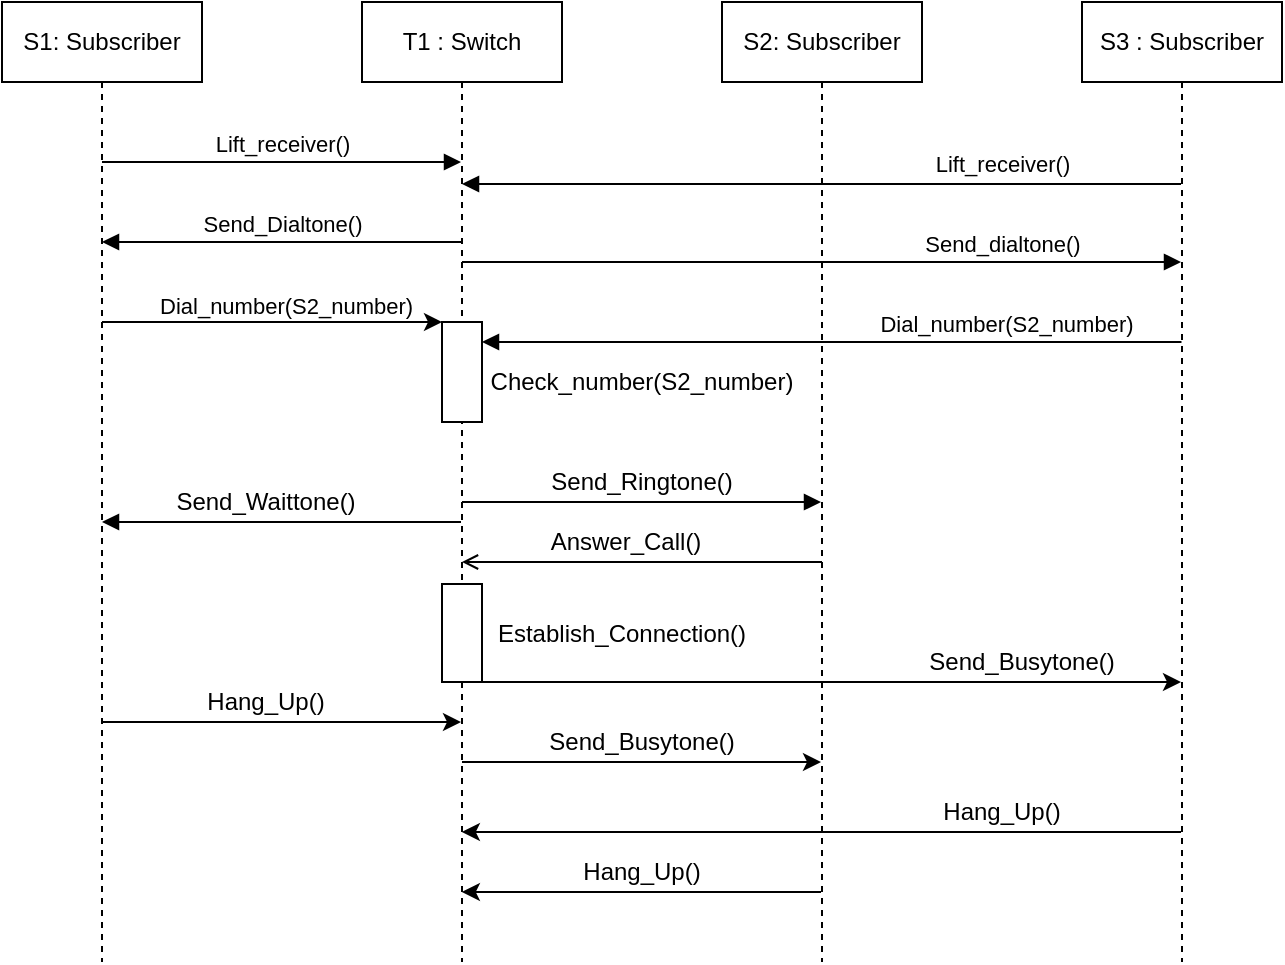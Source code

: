 <mxfile version="21.0.10" type="github">
  <diagram name="Page-1" id="2YBvvXClWsGukQMizWep">
    <mxGraphModel dx="1040" dy="572" grid="1" gridSize="10" guides="1" tooltips="1" connect="1" arrows="1" fold="1" page="1" pageScale="1" pageWidth="850" pageHeight="1100" math="0" shadow="0">
      <root>
        <mxCell id="0" />
        <mxCell id="1" parent="0" />
        <mxCell id="aM9ryv3xv72pqoxQDRHE-1" value="S1: Subscriber" style="shape=umlLifeline;perimeter=lifelinePerimeter;whiteSpace=wrap;html=1;container=0;dropTarget=0;collapsible=0;recursiveResize=0;outlineConnect=0;portConstraint=eastwest;newEdgeStyle={&quot;edgeStyle&quot;:&quot;elbowEdgeStyle&quot;,&quot;elbow&quot;:&quot;vertical&quot;,&quot;curved&quot;:0,&quot;rounded&quot;:0};" parent="1" vertex="1">
          <mxGeometry x="40" y="40" width="100" height="480" as="geometry" />
        </mxCell>
        <mxCell id="aM9ryv3xv72pqoxQDRHE-5" value="T1 : Switch" style="shape=umlLifeline;perimeter=lifelinePerimeter;whiteSpace=wrap;html=1;container=0;dropTarget=0;collapsible=0;recursiveResize=0;outlineConnect=0;portConstraint=eastwest;newEdgeStyle={&quot;edgeStyle&quot;:&quot;elbowEdgeStyle&quot;,&quot;elbow&quot;:&quot;vertical&quot;,&quot;curved&quot;:0,&quot;rounded&quot;:0};" parent="1" vertex="1">
          <mxGeometry x="220" y="40" width="100" height="480" as="geometry" />
        </mxCell>
        <mxCell id="aM9ryv3xv72pqoxQDRHE-7" value="Lift_receiver()" style="html=1;verticalAlign=bottom;endArrow=block;edgeStyle=elbowEdgeStyle;elbow=vertical;curved=0;rounded=0;" parent="1" source="aM9ryv3xv72pqoxQDRHE-1" target="aM9ryv3xv72pqoxQDRHE-5" edge="1">
          <mxGeometry relative="1" as="geometry">
            <mxPoint x="95" y="120" as="sourcePoint" />
            <Array as="points">
              <mxPoint x="180" y="120" />
            </Array>
            <mxPoint x="265" y="120" as="targetPoint" />
          </mxGeometry>
        </mxCell>
        <mxCell id="aM9ryv3xv72pqoxQDRHE-9" value="Send_Dialtone()" style="html=1;verticalAlign=bottom;endArrow=block;edgeStyle=elbowEdgeStyle;elbow=vertical;curved=0;rounded=0;" parent="1" source="aM9ryv3xv72pqoxQDRHE-5" target="aM9ryv3xv72pqoxQDRHE-1" edge="1">
          <mxGeometry x="-0.003" relative="1" as="geometry">
            <mxPoint x="265" y="160" as="sourcePoint" />
            <Array as="points">
              <mxPoint x="190" y="160" />
            </Array>
            <mxPoint x="100" y="160" as="targetPoint" />
            <mxPoint as="offset" />
          </mxGeometry>
        </mxCell>
        <mxCell id="EqJZIkMwqrJyzHFm_u4r-1" value="S2: Subscriber" style="shape=umlLifeline;perimeter=lifelinePerimeter;whiteSpace=wrap;html=1;container=0;dropTarget=0;collapsible=0;recursiveResize=0;outlineConnect=0;portConstraint=eastwest;newEdgeStyle={&quot;edgeStyle&quot;:&quot;elbowEdgeStyle&quot;,&quot;elbow&quot;:&quot;vertical&quot;,&quot;curved&quot;:0,&quot;rounded&quot;:0};" parent="1" vertex="1">
          <mxGeometry x="400" y="40" width="100" height="480" as="geometry" />
        </mxCell>
        <mxCell id="EqJZIkMwqrJyzHFm_u4r-4" value="S3 : Subscriber" style="shape=umlLifeline;perimeter=lifelinePerimeter;whiteSpace=wrap;html=1;container=0;dropTarget=0;collapsible=0;recursiveResize=0;outlineConnect=0;portConstraint=eastwest;newEdgeStyle={&quot;edgeStyle&quot;:&quot;elbowEdgeStyle&quot;,&quot;elbow&quot;:&quot;vertical&quot;,&quot;curved&quot;:0,&quot;rounded&quot;:0};" parent="1" vertex="1">
          <mxGeometry x="580" y="40" width="100" height="480" as="geometry" />
        </mxCell>
        <mxCell id="EqJZIkMwqrJyzHFm_u4r-8" value="Lift_receiver()" style="html=1;verticalAlign=bottom;endArrow=block;edgeStyle=elbowEdgeStyle;elbow=vertical;curved=0;rounded=0;" parent="1" edge="1">
          <mxGeometry x="-0.502" y="-1" relative="1" as="geometry">
            <mxPoint x="629.5" y="131" as="sourcePoint" />
            <Array as="points">
              <mxPoint x="550" y="131" />
            </Array>
            <mxPoint x="270.012" y="131" as="targetPoint" />
            <mxPoint as="offset" />
          </mxGeometry>
        </mxCell>
        <mxCell id="EqJZIkMwqrJyzHFm_u4r-10" value="" style="endArrow=classic;html=1;rounded=0;" parent="1" edge="1">
          <mxGeometry width="50" height="50" relative="1" as="geometry">
            <mxPoint x="90" y="200" as="sourcePoint" />
            <mxPoint x="260" y="200" as="targetPoint" />
          </mxGeometry>
        </mxCell>
        <mxCell id="EqJZIkMwqrJyzHFm_u4r-11" value="&lt;div style=&quot;text-align: center;&quot;&gt;&lt;span style=&quot;font-size: 11px; background-color: rgb(255, 255, 255);&quot;&gt;Dial_number(S2_number)&lt;/span&gt;&lt;/div&gt;" style="text;whiteSpace=wrap;html=1;" parent="1" vertex="1">
          <mxGeometry x="117" y="178" width="110" height="40" as="geometry" />
        </mxCell>
        <mxCell id="EqJZIkMwqrJyzHFm_u4r-13" value="Dial_number(S2_number)" style="html=1;verticalAlign=bottom;endArrow=block;edgeStyle=elbowEdgeStyle;elbow=vertical;curved=0;rounded=0;entryX=1;entryY=0.2;entryDx=0;entryDy=0;entryPerimeter=0;" parent="1" edge="1" target="EqJZIkMwqrJyzHFm_u4r-15">
          <mxGeometry x="-0.501" relative="1" as="geometry">
            <mxPoint x="629.74" y="210" as="sourcePoint" />
            <Array as="points">
              <mxPoint x="550.24" y="210" />
            </Array>
            <mxPoint x="300" y="210" as="targetPoint" />
            <mxPoint as="offset" />
          </mxGeometry>
        </mxCell>
        <mxCell id="EqJZIkMwqrJyzHFm_u4r-14" value="Send_dialtone()" style="html=1;verticalAlign=bottom;endArrow=block;edgeStyle=elbowEdgeStyle;elbow=vertical;curved=0;rounded=0;" parent="1" target="EqJZIkMwqrJyzHFm_u4r-4" edge="1">
          <mxGeometry x="0.502" relative="1" as="geometry">
            <mxPoint x="270" y="170" as="sourcePoint" />
            <Array as="points">
              <mxPoint x="360" y="170" />
            </Array>
            <mxPoint x="449" y="170" as="targetPoint" />
            <mxPoint as="offset" />
          </mxGeometry>
        </mxCell>
        <mxCell id="EqJZIkMwqrJyzHFm_u4r-15" value="" style="rounded=0;whiteSpace=wrap;html=1;fillColor=default;" parent="1" vertex="1">
          <mxGeometry x="260" y="200" width="20" height="50" as="geometry" />
        </mxCell>
        <mxCell id="EqJZIkMwqrJyzHFm_u4r-16" value="Check_number(S2_number)" style="text;html=1;strokeColor=none;fillColor=none;align=center;verticalAlign=middle;whiteSpace=wrap;rounded=0;" parent="1" vertex="1">
          <mxGeometry x="330" y="220" width="60" height="20" as="geometry" />
        </mxCell>
        <mxCell id="XLKh74v3LGf8ZJLROf0C-1" value="" style="endArrow=block;html=1;rounded=0;endFill=1;" edge="1" parent="1" source="aM9ryv3xv72pqoxQDRHE-5" target="EqJZIkMwqrJyzHFm_u4r-1">
          <mxGeometry width="50" height="50" relative="1" as="geometry">
            <mxPoint x="360" y="300" as="sourcePoint" />
            <mxPoint x="410" y="250" as="targetPoint" />
            <Array as="points">
              <mxPoint x="360" y="290" />
            </Array>
          </mxGeometry>
        </mxCell>
        <mxCell id="XLKh74v3LGf8ZJLROf0C-2" value="Send_Ringtone()" style="text;html=1;strokeColor=none;fillColor=none;align=center;verticalAlign=middle;whiteSpace=wrap;rounded=0;" vertex="1" parent="1">
          <mxGeometry x="330" y="270" width="60" height="20" as="geometry" />
        </mxCell>
        <mxCell id="XLKh74v3LGf8ZJLROf0C-3" value="" style="endArrow=block;html=1;rounded=0;endFill=1;" edge="1" parent="1" source="aM9ryv3xv72pqoxQDRHE-5" target="aM9ryv3xv72pqoxQDRHE-1">
          <mxGeometry width="50" height="50" relative="1" as="geometry">
            <mxPoint x="360" y="270" as="sourcePoint" />
            <mxPoint x="410" y="220" as="targetPoint" />
            <Array as="points">
              <mxPoint x="180" y="300" />
            </Array>
          </mxGeometry>
        </mxCell>
        <mxCell id="XLKh74v3LGf8ZJLROf0C-4" value="Send_Waittone()" style="text;html=1;strokeColor=none;fillColor=none;align=center;verticalAlign=middle;whiteSpace=wrap;rounded=0;" vertex="1" parent="1">
          <mxGeometry x="142" y="280" width="60" height="20" as="geometry" />
        </mxCell>
        <mxCell id="XLKh74v3LGf8ZJLROf0C-5" value="" style="endArrow=open;html=1;rounded=0;endFill=0;" edge="1" parent="1" target="aM9ryv3xv72pqoxQDRHE-5">
          <mxGeometry width="50" height="50" relative="1" as="geometry">
            <mxPoint x="450" y="320" as="sourcePoint" />
            <mxPoint x="280" y="320" as="targetPoint" />
            <Array as="points">
              <mxPoint x="360" y="320" />
            </Array>
          </mxGeometry>
        </mxCell>
        <mxCell id="XLKh74v3LGf8ZJLROf0C-6" value="Answer_Call()" style="text;html=1;strokeColor=none;fillColor=none;align=center;verticalAlign=middle;whiteSpace=wrap;rounded=0;" vertex="1" parent="1">
          <mxGeometry x="322" y="300" width="60" height="20" as="geometry" />
        </mxCell>
        <mxCell id="XLKh74v3LGf8ZJLROf0C-8" value="" style="endArrow=classic;html=1;rounded=0;exitX=1;exitY=1;exitDx=0;exitDy=0;" edge="1" parent="1" source="XLKh74v3LGf8ZJLROf0C-19" target="EqJZIkMwqrJyzHFm_u4r-4">
          <mxGeometry width="50" height="50" relative="1" as="geometry">
            <mxPoint x="270.1" y="343" as="sourcePoint" />
            <mxPoint x="629.5" y="343" as="targetPoint" />
            <Array as="points">
              <mxPoint x="450" y="380" />
              <mxPoint x="540" y="380" />
            </Array>
          </mxGeometry>
        </mxCell>
        <mxCell id="XLKh74v3LGf8ZJLROf0C-9" value="Send_Busytone()" style="text;html=1;strokeColor=none;fillColor=none;align=center;verticalAlign=middle;whiteSpace=wrap;rounded=0;" vertex="1" parent="1">
          <mxGeometry x="520" y="360" width="60" height="20" as="geometry" />
        </mxCell>
        <mxCell id="XLKh74v3LGf8ZJLROf0C-10" value="" style="endArrow=classic;html=1;rounded=0;" edge="1" parent="1" source="aM9ryv3xv72pqoxQDRHE-1" target="aM9ryv3xv72pqoxQDRHE-5">
          <mxGeometry width="50" height="50" relative="1" as="geometry">
            <mxPoint x="370" y="370" as="sourcePoint" />
            <mxPoint x="270" y="320" as="targetPoint" />
            <Array as="points">
              <mxPoint x="180" y="400" />
            </Array>
          </mxGeometry>
        </mxCell>
        <mxCell id="XLKh74v3LGf8ZJLROf0C-11" value="Hang_Up()" style="text;html=1;strokeColor=none;fillColor=none;align=center;verticalAlign=middle;whiteSpace=wrap;rounded=0;" vertex="1" parent="1">
          <mxGeometry x="142" y="380" width="60" height="20" as="geometry" />
        </mxCell>
        <mxCell id="XLKh74v3LGf8ZJLROf0C-12" value="" style="endArrow=classic;html=1;rounded=0;" edge="1" parent="1" source="aM9ryv3xv72pqoxQDRHE-5" target="EqJZIkMwqrJyzHFm_u4r-1">
          <mxGeometry width="50" height="50" relative="1" as="geometry">
            <mxPoint x="370" y="370" as="sourcePoint" />
            <mxPoint x="420" y="320" as="targetPoint" />
            <Array as="points">
              <mxPoint x="360" y="420" />
            </Array>
          </mxGeometry>
        </mxCell>
        <mxCell id="XLKh74v3LGf8ZJLROf0C-13" value="Send_Busytone()" style="text;html=1;strokeColor=none;fillColor=none;align=center;verticalAlign=middle;whiteSpace=wrap;rounded=0;" vertex="1" parent="1">
          <mxGeometry x="330" y="400" width="60" height="20" as="geometry" />
        </mxCell>
        <mxCell id="XLKh74v3LGf8ZJLROf0C-14" value="" style="endArrow=classic;html=1;rounded=0;" edge="1" parent="1">
          <mxGeometry width="50" height="50" relative="1" as="geometry">
            <mxPoint x="629.5" y="455" as="sourcePoint" />
            <mxPoint x="269.929" y="455" as="targetPoint" />
            <Array as="points">
              <mxPoint x="460" y="455" />
            </Array>
          </mxGeometry>
        </mxCell>
        <mxCell id="XLKh74v3LGf8ZJLROf0C-15" value="Hang_Up()" style="text;html=1;strokeColor=none;fillColor=none;align=center;verticalAlign=middle;whiteSpace=wrap;rounded=0;" vertex="1" parent="1">
          <mxGeometry x="510" y="435" width="60" height="20" as="geometry" />
        </mxCell>
        <mxCell id="XLKh74v3LGf8ZJLROf0C-16" value="" style="endArrow=classic;html=1;rounded=0;" edge="1" parent="1">
          <mxGeometry width="50" height="50" relative="1" as="geometry">
            <mxPoint x="449.5" y="485" as="sourcePoint" />
            <mxPoint x="269.929" y="485" as="targetPoint" />
            <Array as="points">
              <mxPoint x="400" y="485" />
            </Array>
          </mxGeometry>
        </mxCell>
        <mxCell id="XLKh74v3LGf8ZJLROf0C-17" value="Hang_Up()" style="text;html=1;strokeColor=none;fillColor=none;align=center;verticalAlign=middle;whiteSpace=wrap;rounded=0;" vertex="1" parent="1">
          <mxGeometry x="330" y="465" width="60" height="20" as="geometry" />
        </mxCell>
        <mxCell id="XLKh74v3LGf8ZJLROf0C-19" value="" style="rounded=0;whiteSpace=wrap;html=1;fillColor=default;" vertex="1" parent="1">
          <mxGeometry x="260" y="331" width="20" height="49" as="geometry" />
        </mxCell>
        <mxCell id="XLKh74v3LGf8ZJLROf0C-21" value="Establish_Connection()" style="text;html=1;strokeColor=none;fillColor=none;align=center;verticalAlign=middle;whiteSpace=wrap;rounded=0;" vertex="1" parent="1">
          <mxGeometry x="320" y="345.5" width="60" height="20" as="geometry" />
        </mxCell>
      </root>
    </mxGraphModel>
  </diagram>
</mxfile>
